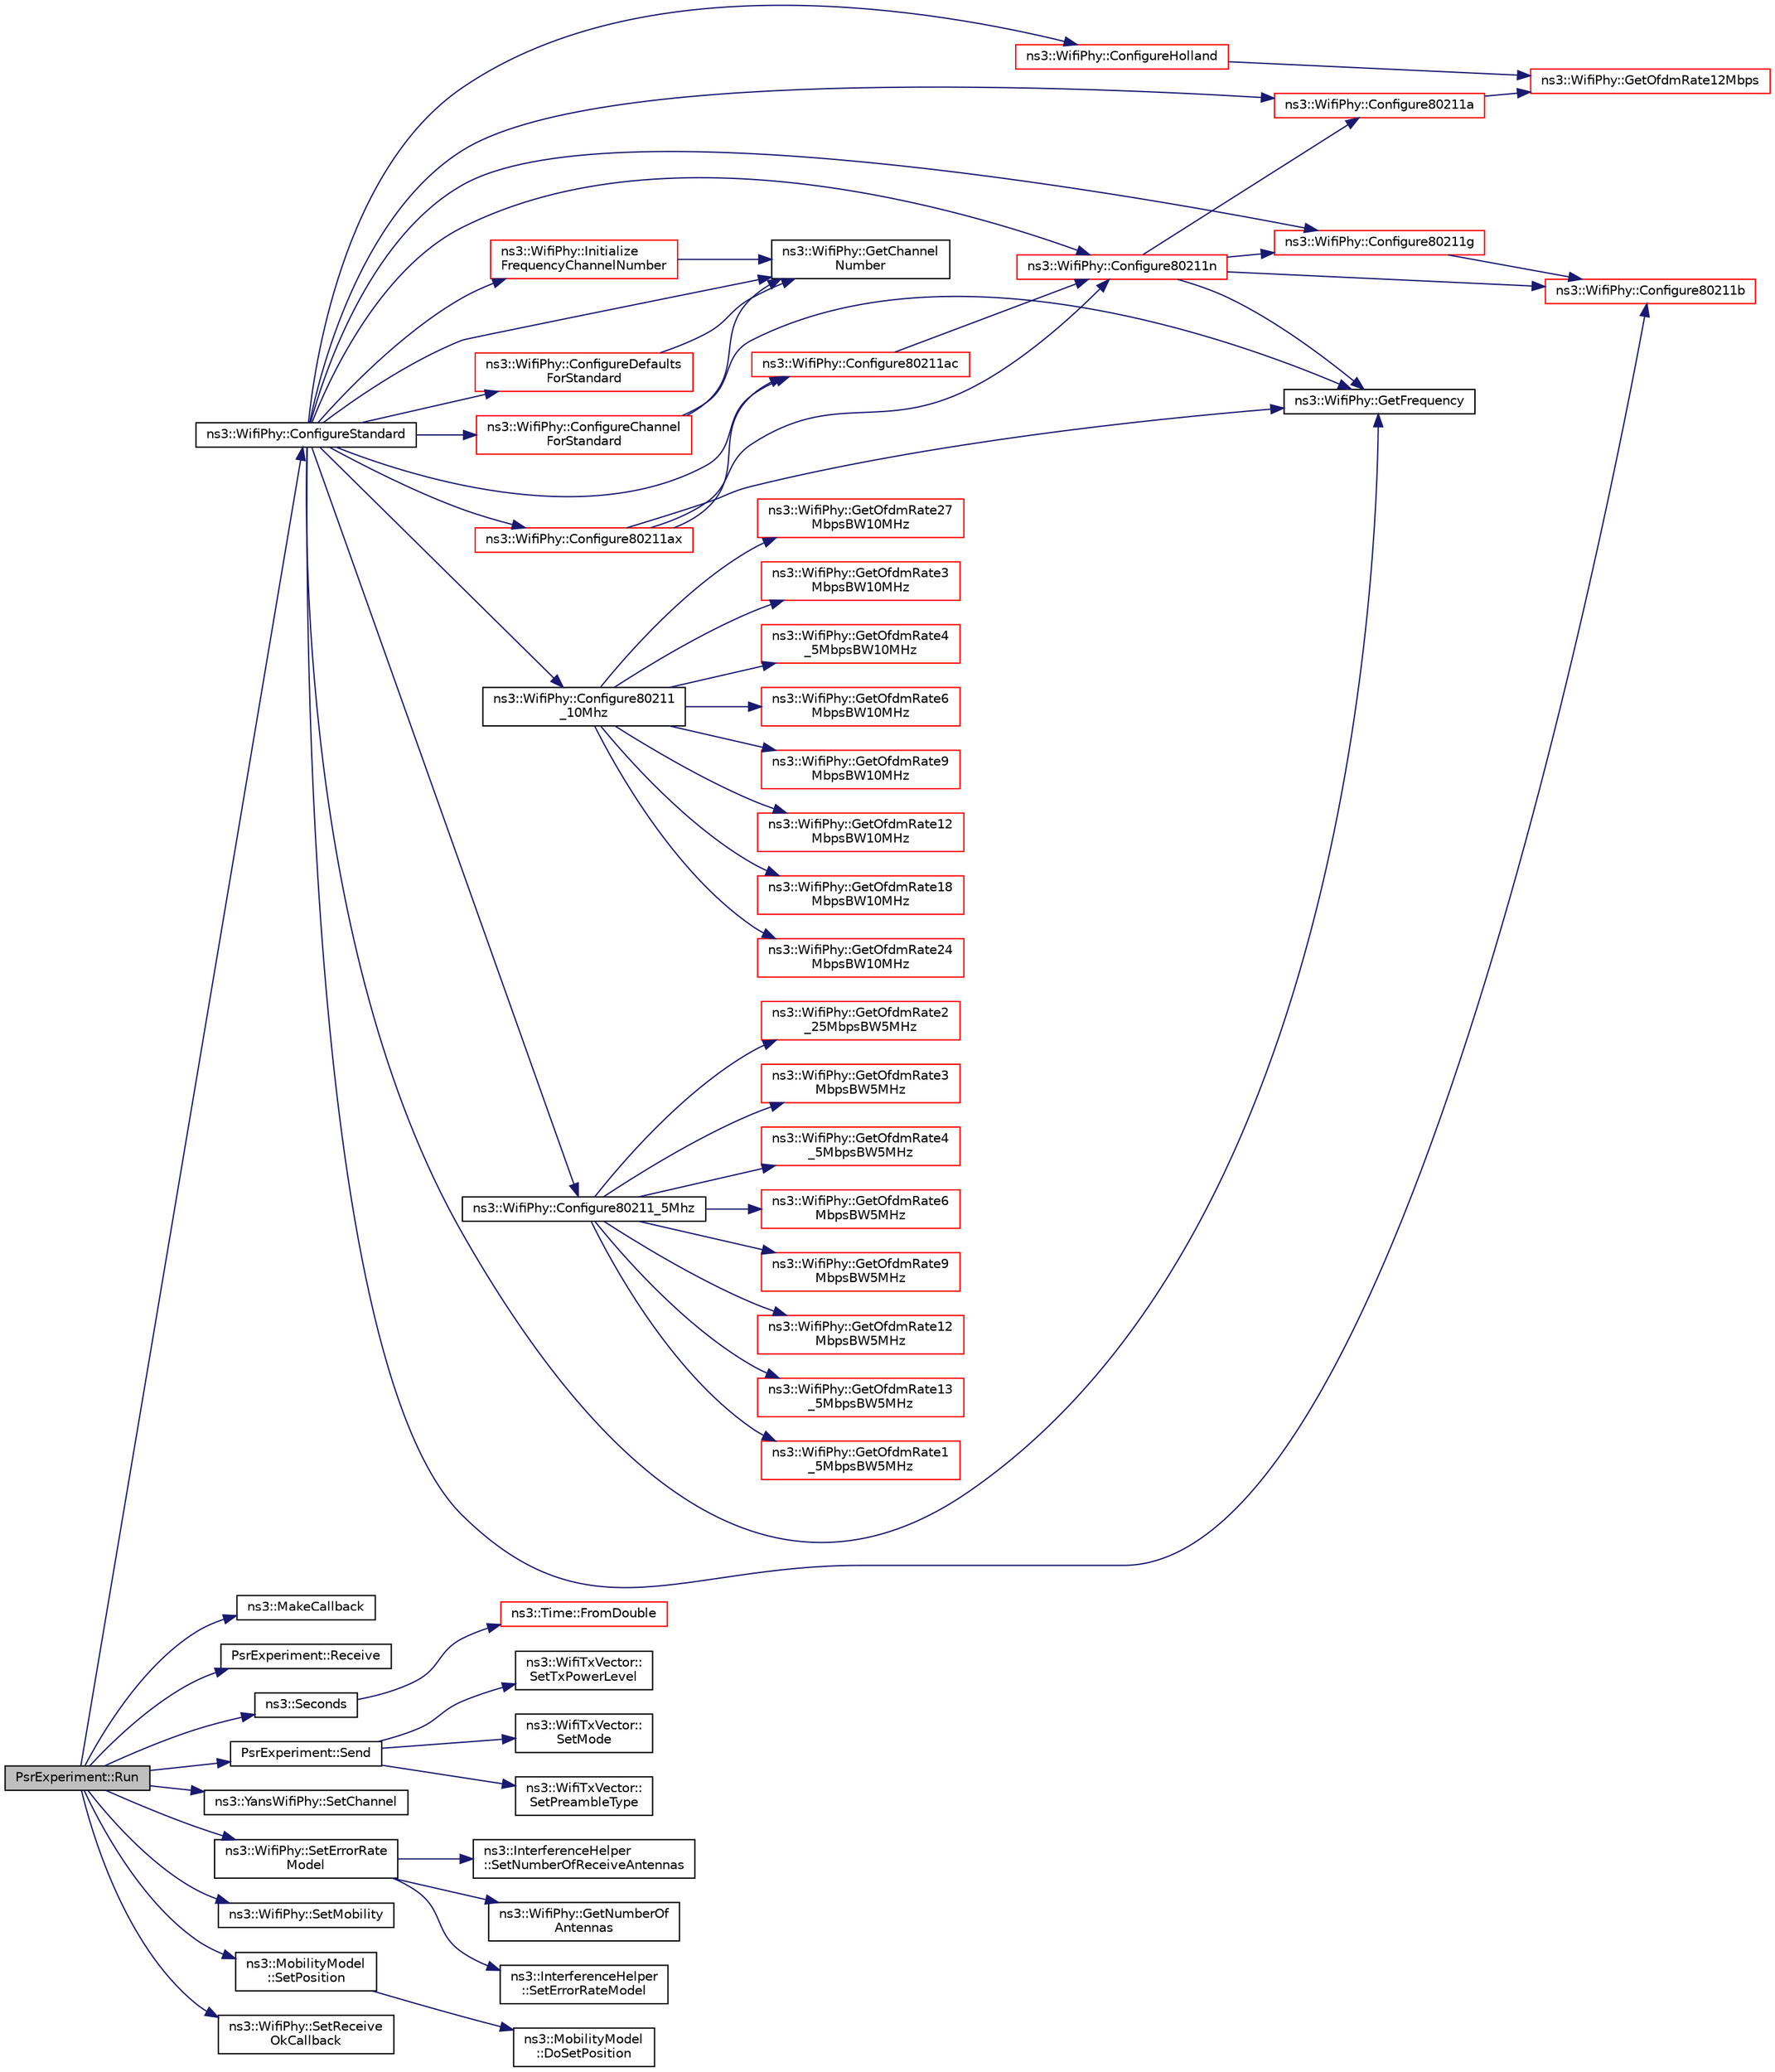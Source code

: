 digraph "PsrExperiment::Run"
{
 // LATEX_PDF_SIZE
  edge [fontname="Helvetica",fontsize="10",labelfontname="Helvetica",labelfontsize="10"];
  node [fontname="Helvetica",fontsize="10",shape=record];
  rankdir="LR";
  Node1 [label="PsrExperiment::Run",height=0.2,width=0.4,color="black", fillcolor="grey75", style="filled", fontcolor="black",tooltip="Run function."];
  Node1 -> Node2 [color="midnightblue",fontsize="10",style="solid",fontname="Helvetica"];
  Node2 [label="ns3::WifiPhy::ConfigureStandard",height=0.2,width=0.4,color="black", fillcolor="white", style="filled",URL="$classns3_1_1_wifi_phy.html#aeafbea9bd8c1ae20f85584f55d868d23",tooltip="Configure the PHY-level parameters for different Wi-Fi standard."];
  Node2 -> Node3 [color="midnightblue",fontsize="10",style="solid",fontname="Helvetica"];
  Node3 [label="ns3::WifiPhy::Configure80211\l_10Mhz",height=0.2,width=0.4,color="black", fillcolor="white", style="filled",URL="$classns3_1_1_wifi_phy.html#a42b42da70fb83cc0136c78658698c620",tooltip="Configure WifiPhy with appropriate channel frequency and supported rates for 802.11a standard with 10..."];
  Node3 -> Node4 [color="midnightblue",fontsize="10",style="solid",fontname="Helvetica"];
  Node4 [label="ns3::WifiPhy::GetOfdmRate12\lMbpsBW10MHz",height=0.2,width=0.4,color="red", fillcolor="white", style="filled",URL="$classns3_1_1_wifi_phy.html#a7027b0e5307e56e68d4cf222e6751d90",tooltip="Return a WifiMode for OFDM at 12Mbps with 10MHz channel spacing."];
  Node3 -> Node9 [color="midnightblue",fontsize="10",style="solid",fontname="Helvetica"];
  Node9 [label="ns3::WifiPhy::GetOfdmRate18\lMbpsBW10MHz",height=0.2,width=0.4,color="red", fillcolor="white", style="filled",URL="$classns3_1_1_wifi_phy.html#a78790cdcd17992e4c5e3ffada193d6de",tooltip="Return a WifiMode for OFDM at 18Mbps with 10MHz channel spacing."];
  Node3 -> Node10 [color="midnightblue",fontsize="10",style="solid",fontname="Helvetica"];
  Node10 [label="ns3::WifiPhy::GetOfdmRate24\lMbpsBW10MHz",height=0.2,width=0.4,color="red", fillcolor="white", style="filled",URL="$classns3_1_1_wifi_phy.html#a9cb82b2a3b8165a9b1c58a4cbcbd961f",tooltip="Return a WifiMode for OFDM at 24Mbps with 10MHz channel spacing."];
  Node3 -> Node11 [color="midnightblue",fontsize="10",style="solid",fontname="Helvetica"];
  Node11 [label="ns3::WifiPhy::GetOfdmRate27\lMbpsBW10MHz",height=0.2,width=0.4,color="red", fillcolor="white", style="filled",URL="$classns3_1_1_wifi_phy.html#adeb11bf3d1463a29e9e930e69d02df43",tooltip="Return a WifiMode for OFDM at 27Mbps with 10MHz channel spacing."];
  Node3 -> Node12 [color="midnightblue",fontsize="10",style="solid",fontname="Helvetica"];
  Node12 [label="ns3::WifiPhy::GetOfdmRate3\lMbpsBW10MHz",height=0.2,width=0.4,color="red", fillcolor="white", style="filled",URL="$classns3_1_1_wifi_phy.html#a8c565c787448b738ea94b455169371fa",tooltip="Return a WifiMode for OFDM at 3Mbps with 10MHz channel spacing."];
  Node3 -> Node13 [color="midnightblue",fontsize="10",style="solid",fontname="Helvetica"];
  Node13 [label="ns3::WifiPhy::GetOfdmRate4\l_5MbpsBW10MHz",height=0.2,width=0.4,color="red", fillcolor="white", style="filled",URL="$classns3_1_1_wifi_phy.html#a96acd60bbfdc2ffe88dcc6cf201e73ee",tooltip="Return a WifiMode for OFDM at 4.5Mbps with 10MHz channel spacing."];
  Node3 -> Node14 [color="midnightblue",fontsize="10",style="solid",fontname="Helvetica"];
  Node14 [label="ns3::WifiPhy::GetOfdmRate6\lMbpsBW10MHz",height=0.2,width=0.4,color="red", fillcolor="white", style="filled",URL="$classns3_1_1_wifi_phy.html#aa7c91565a17bc8f93f766dea8351d9f7",tooltip="Return a WifiMode for OFDM at 6Mbps with 10MHz channel spacing."];
  Node3 -> Node15 [color="midnightblue",fontsize="10",style="solid",fontname="Helvetica"];
  Node15 [label="ns3::WifiPhy::GetOfdmRate9\lMbpsBW10MHz",height=0.2,width=0.4,color="red", fillcolor="white", style="filled",URL="$classns3_1_1_wifi_phy.html#af3db6741fde3d02c6982a62069329c9c",tooltip="Return a WifiMode for OFDM at 9Mbps with 10MHz channel spacing."];
  Node2 -> Node16 [color="midnightblue",fontsize="10",style="solid",fontname="Helvetica"];
  Node16 [label="ns3::WifiPhy::Configure80211_5Mhz",height=0.2,width=0.4,color="black", fillcolor="white", style="filled",URL="$classns3_1_1_wifi_phy.html#a7f3076e93e88d1c884dde3e390fa9756",tooltip="Configure WifiPhy with appropriate channel frequency and supported rates for 802.11a standard with 5M..."];
  Node16 -> Node17 [color="midnightblue",fontsize="10",style="solid",fontname="Helvetica"];
  Node17 [label="ns3::WifiPhy::GetOfdmRate12\lMbpsBW5MHz",height=0.2,width=0.4,color="red", fillcolor="white", style="filled",URL="$classns3_1_1_wifi_phy.html#aae849d28ac0ef8729574e39f1bf98463",tooltip="Return a WifiMode for OFDM at 12Mbps with 5MHz channel spacing."];
  Node16 -> Node18 [color="midnightblue",fontsize="10",style="solid",fontname="Helvetica"];
  Node18 [label="ns3::WifiPhy::GetOfdmRate13\l_5MbpsBW5MHz",height=0.2,width=0.4,color="red", fillcolor="white", style="filled",URL="$classns3_1_1_wifi_phy.html#a54081f3923272965099c04f060b0508d",tooltip="Return a WifiMode for OFDM at 13.5Mbps with 5MHz channel spacing."];
  Node16 -> Node19 [color="midnightblue",fontsize="10",style="solid",fontname="Helvetica"];
  Node19 [label="ns3::WifiPhy::GetOfdmRate1\l_5MbpsBW5MHz",height=0.2,width=0.4,color="red", fillcolor="white", style="filled",URL="$classns3_1_1_wifi_phy.html#ad52da7bd50e91c3cf45b6a3256b93d37",tooltip="Return a WifiMode for OFDM at 1.5Mbps with 5MHz channel spacing."];
  Node16 -> Node20 [color="midnightblue",fontsize="10",style="solid",fontname="Helvetica"];
  Node20 [label="ns3::WifiPhy::GetOfdmRate2\l_25MbpsBW5MHz",height=0.2,width=0.4,color="red", fillcolor="white", style="filled",URL="$classns3_1_1_wifi_phy.html#af1b2d75c0ca6b23927ddee3b3f85242e",tooltip="Return a WifiMode for OFDM at 2.25Mbps with 5MHz channel spacing."];
  Node16 -> Node21 [color="midnightblue",fontsize="10",style="solid",fontname="Helvetica"];
  Node21 [label="ns3::WifiPhy::GetOfdmRate3\lMbpsBW5MHz",height=0.2,width=0.4,color="red", fillcolor="white", style="filled",URL="$classns3_1_1_wifi_phy.html#a80fcdb4c3168baf71ced3a7088aa24b7",tooltip="Return a WifiMode for OFDM at 3Mbps with 5MHz channel spacing."];
  Node16 -> Node22 [color="midnightblue",fontsize="10",style="solid",fontname="Helvetica"];
  Node22 [label="ns3::WifiPhy::GetOfdmRate4\l_5MbpsBW5MHz",height=0.2,width=0.4,color="red", fillcolor="white", style="filled",URL="$classns3_1_1_wifi_phy.html#a0d0270d2a2fc0a3b91d8e39c83d8f0ca",tooltip="Return a WifiMode for OFDM at 4.5Mbps with 5MHz channel spacing."];
  Node16 -> Node23 [color="midnightblue",fontsize="10",style="solid",fontname="Helvetica"];
  Node23 [label="ns3::WifiPhy::GetOfdmRate6\lMbpsBW5MHz",height=0.2,width=0.4,color="red", fillcolor="white", style="filled",URL="$classns3_1_1_wifi_phy.html#aa5cfec7cdcc8892c9b5787b81135c177",tooltip="Return a WifiMode for OFDM at 6Mbps with 5MHz channel spacing."];
  Node16 -> Node24 [color="midnightblue",fontsize="10",style="solid",fontname="Helvetica"];
  Node24 [label="ns3::WifiPhy::GetOfdmRate9\lMbpsBW5MHz",height=0.2,width=0.4,color="red", fillcolor="white", style="filled",URL="$classns3_1_1_wifi_phy.html#a2082d83ca110002cea0a944f57bb3433",tooltip="Return a WifiMode for OFDM at 9Mbps with 5MHz channel spacing."];
  Node2 -> Node25 [color="midnightblue",fontsize="10",style="solid",fontname="Helvetica"];
  Node25 [label="ns3::WifiPhy::Configure80211a",height=0.2,width=0.4,color="red", fillcolor="white", style="filled",URL="$classns3_1_1_wifi_phy.html#a3f4c48226fee10de85a17e6ce62af0f3",tooltip="Configure WifiPhy with appropriate channel frequency and supported rates for 802.11a standard."];
  Node25 -> Node26 [color="midnightblue",fontsize="10",style="solid",fontname="Helvetica"];
  Node26 [label="ns3::WifiPhy::GetOfdmRate12Mbps",height=0.2,width=0.4,color="red", fillcolor="white", style="filled",URL="$classns3_1_1_wifi_phy.html#a2435bc31eebe859883b7ac21c9add9d2",tooltip="Return a WifiMode for OFDM at 12Mbps."];
  Node2 -> Node34 [color="midnightblue",fontsize="10",style="solid",fontname="Helvetica"];
  Node34 [label="ns3::WifiPhy::Configure80211ac",height=0.2,width=0.4,color="red", fillcolor="white", style="filled",URL="$classns3_1_1_wifi_phy.html#a9023b105175409e6dde1281cc6584cf3",tooltip="Configure WifiPhy with appropriate channel frequency and supported rates for 802.11ac standard."];
  Node34 -> Node35 [color="midnightblue",fontsize="10",style="solid",fontname="Helvetica"];
  Node35 [label="ns3::WifiPhy::Configure80211n",height=0.2,width=0.4,color="red", fillcolor="white", style="filled",URL="$classns3_1_1_wifi_phy.html#ac4cf51f397334a060632d690675446e6",tooltip="Configure WifiPhy with appropriate channel frequency and supported rates for 802.11n standard."];
  Node35 -> Node25 [color="midnightblue",fontsize="10",style="solid",fontname="Helvetica"];
  Node35 -> Node36 [color="midnightblue",fontsize="10",style="solid",fontname="Helvetica"];
  Node36 [label="ns3::WifiPhy::Configure80211b",height=0.2,width=0.4,color="red", fillcolor="white", style="filled",URL="$classns3_1_1_wifi_phy.html#a6d06ede65c6956ad9c414a00587279d7",tooltip="Configure WifiPhy with appropriate channel frequency and supported rates for 802.11b standard."];
  Node35 -> Node41 [color="midnightblue",fontsize="10",style="solid",fontname="Helvetica"];
  Node41 [label="ns3::WifiPhy::Configure80211g",height=0.2,width=0.4,color="red", fillcolor="white", style="filled",URL="$classns3_1_1_wifi_phy.html#a71286ced86fbd1b11c4b68e053b3e8d0",tooltip="Configure WifiPhy with appropriate channel frequency and supported rates for 802.11g standard."];
  Node41 -> Node36 [color="midnightblue",fontsize="10",style="solid",fontname="Helvetica"];
  Node35 -> Node89 [color="midnightblue",fontsize="10",style="solid",fontname="Helvetica"];
  Node89 [label="ns3::WifiPhy::GetFrequency",height=0.2,width=0.4,color="black", fillcolor="white", style="filled",URL="$classns3_1_1_wifi_phy.html#afca470e272ec5c3126da63c0a6102f4c",tooltip=" "];
  Node2 -> Node102 [color="midnightblue",fontsize="10",style="solid",fontname="Helvetica"];
  Node102 [label="ns3::WifiPhy::Configure80211ax",height=0.2,width=0.4,color="red", fillcolor="white", style="filled",URL="$classns3_1_1_wifi_phy.html#adcda370490dc230a5c737c7a83de9bcd",tooltip="Configure WifiPhy with appropriate channel frequency and supported rates for 802.11ax standard."];
  Node102 -> Node34 [color="midnightblue",fontsize="10",style="solid",fontname="Helvetica"];
  Node102 -> Node35 [color="midnightblue",fontsize="10",style="solid",fontname="Helvetica"];
  Node102 -> Node89 [color="midnightblue",fontsize="10",style="solid",fontname="Helvetica"];
  Node2 -> Node36 [color="midnightblue",fontsize="10",style="solid",fontname="Helvetica"];
  Node2 -> Node41 [color="midnightblue",fontsize="10",style="solid",fontname="Helvetica"];
  Node2 -> Node35 [color="midnightblue",fontsize="10",style="solid",fontname="Helvetica"];
  Node2 -> Node115 [color="midnightblue",fontsize="10",style="solid",fontname="Helvetica"];
  Node115 [label="ns3::WifiPhy::ConfigureChannel\lForStandard",height=0.2,width=0.4,color="red", fillcolor="white", style="filled",URL="$classns3_1_1_wifi_phy.html#aed528417ac25eecc7ecf44079d162847",tooltip="Configure the PHY-level parameters for different Wi-Fi standard."];
  Node115 -> Node118 [color="midnightblue",fontsize="10",style="solid",fontname="Helvetica"];
  Node118 [label="ns3::WifiPhy::GetChannel\lNumber",height=0.2,width=0.4,color="black", fillcolor="white", style="filled",URL="$classns3_1_1_wifi_phy.html#a0fff908934055690c5774ef0890bb239",tooltip="Return current channel number."];
  Node115 -> Node89 [color="midnightblue",fontsize="10",style="solid",fontname="Helvetica"];
  Node2 -> Node200 [color="midnightblue",fontsize="10",style="solid",fontname="Helvetica"];
  Node200 [label="ns3::WifiPhy::ConfigureDefaults\lForStandard",height=0.2,width=0.4,color="red", fillcolor="white", style="filled",URL="$classns3_1_1_wifi_phy.html#ae5a54012ac4703d86299312251c41114",tooltip="Configure the PHY-level parameters for different Wi-Fi standard."];
  Node200 -> Node118 [color="midnightblue",fontsize="10",style="solid",fontname="Helvetica"];
  Node2 -> Node201 [color="midnightblue",fontsize="10",style="solid",fontname="Helvetica"];
  Node201 [label="ns3::WifiPhy::ConfigureHolland",height=0.2,width=0.4,color="red", fillcolor="white", style="filled",URL="$classns3_1_1_wifi_phy.html#aba0f3d79d7fe9be1485a3d87a8923cdd",tooltip="Configure WifiPhy with appropriate channel frequency and supported rates for Holland."];
  Node201 -> Node26 [color="midnightblue",fontsize="10",style="solid",fontname="Helvetica"];
  Node2 -> Node118 [color="midnightblue",fontsize="10",style="solid",fontname="Helvetica"];
  Node2 -> Node89 [color="midnightblue",fontsize="10",style="solid",fontname="Helvetica"];
  Node2 -> Node202 [color="midnightblue",fontsize="10",style="solid",fontname="Helvetica"];
  Node202 [label="ns3::WifiPhy::Initialize\lFrequencyChannelNumber",height=0.2,width=0.4,color="red", fillcolor="white", style="filled",URL="$classns3_1_1_wifi_phy.html#a6f926737f6ba77c4b619734f396ed3ed",tooltip="post-construction setting of frequency and/or channel number"];
  Node202 -> Node118 [color="midnightblue",fontsize="10",style="solid",fontname="Helvetica"];
  Node1 -> Node203 [color="midnightblue",fontsize="10",style="solid",fontname="Helvetica"];
  Node203 [label="ns3::MakeCallback",height=0.2,width=0.4,color="black", fillcolor="white", style="filled",URL="$group__makecallbackmemptr.html#ga9376283685aa99d204048d6a4b7610a4",tooltip=" "];
  Node1 -> Node204 [color="midnightblue",fontsize="10",style="solid",fontname="Helvetica"];
  Node204 [label="PsrExperiment::Receive",height=0.2,width=0.4,color="black", fillcolor="white", style="filled",URL="$class_psr_experiment.html#a276bf804c52538e91637af93fd30216b",tooltip="Send receive function."];
  Node1 -> Node205 [color="midnightblue",fontsize="10",style="solid",fontname="Helvetica"];
  Node205 [label="ns3::Seconds",height=0.2,width=0.4,color="black", fillcolor="white", style="filled",URL="$group__timecivil.html#ga33c34b816f8ff6628e33d5c8e9713b9e",tooltip=" "];
  Node205 -> Node206 [color="midnightblue",fontsize="10",style="solid",fontname="Helvetica"];
  Node206 [label="ns3::Time::FromDouble",height=0.2,width=0.4,color="red", fillcolor="white", style="filled",URL="$classns3_1_1_time.html#a60e845f4a74e62495b86356afe604cb4",tooltip="Create a Time equal to value in unit unit."];
  Node1 -> Node212 [color="midnightblue",fontsize="10",style="solid",fontname="Helvetica"];
  Node212 [label="PsrExperiment::Send",height=0.2,width=0.4,color="black", fillcolor="white", style="filled",URL="$class_psr_experiment.html#a82f6354f2941e255275bd638fc5f94a6",tooltip="Send function."];
  Node212 -> Node213 [color="midnightblue",fontsize="10",style="solid",fontname="Helvetica"];
  Node213 [label="ns3::WifiTxVector::\lSetMode",height=0.2,width=0.4,color="black", fillcolor="white", style="filled",URL="$classns3_1_1_wifi_tx_vector.html#af39f17fec348c22f8c963bcb6bb5fc53",tooltip="Sets the selected payload transmission mode."];
  Node212 -> Node214 [color="midnightblue",fontsize="10",style="solid",fontname="Helvetica"];
  Node214 [label="ns3::WifiTxVector::\lSetPreambleType",height=0.2,width=0.4,color="black", fillcolor="white", style="filled",URL="$classns3_1_1_wifi_tx_vector.html#afa5117513e1a7bfa717c3d7556192525",tooltip="Sets the preamble type."];
  Node212 -> Node215 [color="midnightblue",fontsize="10",style="solid",fontname="Helvetica"];
  Node215 [label="ns3::WifiTxVector::\lSetTxPowerLevel",height=0.2,width=0.4,color="black", fillcolor="white", style="filled",URL="$classns3_1_1_wifi_tx_vector.html#a25743cd89a5cb95ec22a9e584fa044f3",tooltip="Sets the selected transmission power level."];
  Node1 -> Node216 [color="midnightblue",fontsize="10",style="solid",fontname="Helvetica"];
  Node216 [label="ns3::YansWifiPhy::SetChannel",height=0.2,width=0.4,color="black", fillcolor="white", style="filled",URL="$classns3_1_1_yans_wifi_phy.html#a8b3bedfcd7950b9c39ba50e3096f8b4d",tooltip="Set the YansWifiChannel this YansWifiPhy is to be connected to."];
  Node1 -> Node217 [color="midnightblue",fontsize="10",style="solid",fontname="Helvetica"];
  Node217 [label="ns3::WifiPhy::SetErrorRate\lModel",height=0.2,width=0.4,color="black", fillcolor="white", style="filled",URL="$classns3_1_1_wifi_phy.html#affbdde4683ce782c53d97ca9580e84e1",tooltip="Sets the error rate model."];
  Node217 -> Node218 [color="midnightblue",fontsize="10",style="solid",fontname="Helvetica"];
  Node218 [label="ns3::WifiPhy::GetNumberOf\lAntennas",height=0.2,width=0.4,color="black", fillcolor="white", style="filled",URL="$classns3_1_1_wifi_phy.html#a95c125335007b51b9c7403a8459f45b2",tooltip=" "];
  Node217 -> Node219 [color="midnightblue",fontsize="10",style="solid",fontname="Helvetica"];
  Node219 [label="ns3::InterferenceHelper\l::SetErrorRateModel",height=0.2,width=0.4,color="black", fillcolor="white", style="filled",URL="$classns3_1_1_interference_helper.html#a5fe851bc515211714f1bc81110f68855",tooltip="Set the error rate model for this interference helper."];
  Node217 -> Node220 [color="midnightblue",fontsize="10",style="solid",fontname="Helvetica"];
  Node220 [label="ns3::InterferenceHelper\l::SetNumberOfReceiveAntennas",height=0.2,width=0.4,color="black", fillcolor="white", style="filled",URL="$classns3_1_1_interference_helper.html#ae04257f3c9153258970ec7c96abf41ea",tooltip="Set the number of RX antennas in the receiver corresponding to this interference helper."];
  Node1 -> Node221 [color="midnightblue",fontsize="10",style="solid",fontname="Helvetica"];
  Node221 [label="ns3::WifiPhy::SetMobility",height=0.2,width=0.4,color="black", fillcolor="white", style="filled",URL="$classns3_1_1_wifi_phy.html#ab79cdd9c79a1250372909726e45dc9e4",tooltip="assign a mobility model to this device"];
  Node1 -> Node222 [color="midnightblue",fontsize="10",style="solid",fontname="Helvetica"];
  Node222 [label="ns3::MobilityModel\l::SetPosition",height=0.2,width=0.4,color="black", fillcolor="white", style="filled",URL="$classns3_1_1_mobility_model.html#ac584b3d5a309709d2f13ed6ada1e7640",tooltip=" "];
  Node222 -> Node223 [color="midnightblue",fontsize="10",style="solid",fontname="Helvetica"];
  Node223 [label="ns3::MobilityModel\l::DoSetPosition",height=0.2,width=0.4,color="black", fillcolor="white", style="filled",URL="$classns3_1_1_mobility_model.html#aa2f52cd86754da71ac649413c049785e",tooltip=" "];
  Node1 -> Node224 [color="midnightblue",fontsize="10",style="solid",fontname="Helvetica"];
  Node224 [label="ns3::WifiPhy::SetReceive\lOkCallback",height=0.2,width=0.4,color="black", fillcolor="white", style="filled",URL="$classns3_1_1_wifi_phy.html#adc3aa3a59f36e5c84f8d759bb15a5bf0",tooltip=" "];
}
